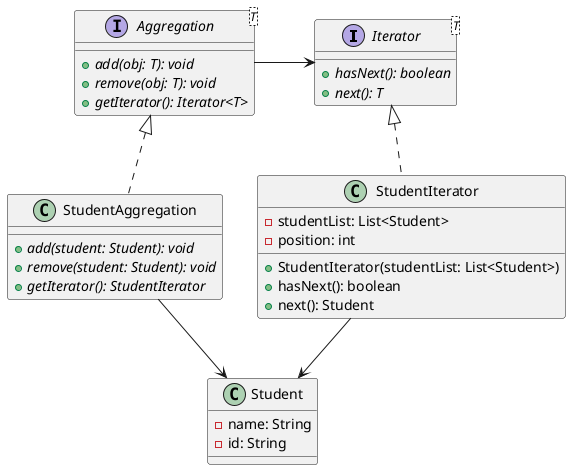 @startuml
'https://plantuml.com/class-diagram
interface Iterator<T> {
    + {abstract} hasNext(): boolean
    + {abstract} next(): T
}
interface Aggregation<T> {
    + {abstract} add(obj: T): void
    + {abstract} remove(obj: T): void
    + {abstract} getIterator(): Iterator<T>
}
Aggregation -right-> Iterator
class Student {
    - name: String
    - id: String
}

class StudentIterator {
    - studentList: List<Student>
    - position: int
    + StudentIterator(studentList: List<Student>)
    + hasNext(): boolean
    + next(): Student
}
StudentIterator .up.|> Iterator
StudentIterator -down-> Student

class StudentAggregation {
    + {abstract} add(student: Student): void
    + {abstract} remove(student: Student): void
    + {abstract} getIterator(): StudentIterator
}
StudentAggregation .up.|> Aggregation
StudentAggregation -down-> Student


@enduml